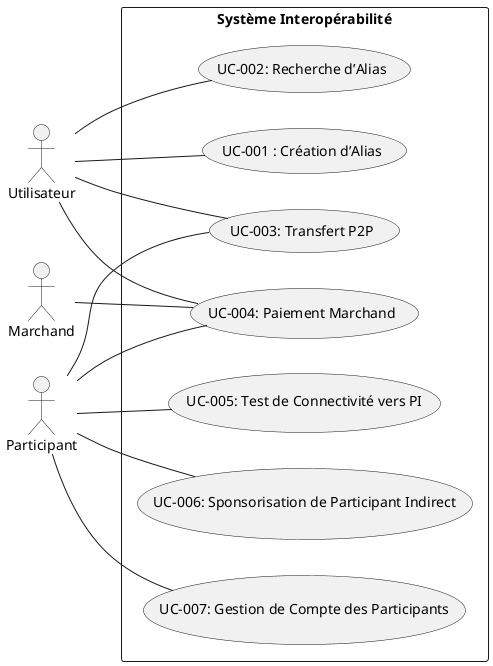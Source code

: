 @startuml

left to right direction
skinparam packageStyle rectangle

actor Utilisateur
actor Participant
actor Marchand

rectangle "Système Interopérabilité" {
  usecase "UC-001 : Création d’Alias" as UC1
  usecase "UC-002: Recherche d’Alias" as UC2
  usecase "UC-003: Transfert P2P" as UC3
  usecase "UC-004: Paiement Marchand" as UC4
  usecase "UC-005: Test de Connectivité vers PI" as UC5
  usecase "UC-006: Sponsorisation de Participant Indirect" as UC6
  usecase "UC-007: Gestion de Compte des Participants" as UC7
}

Marchand -- UC4

Utilisateur -- UC1
Utilisateur -- UC2
Utilisateur -- UC4
Utilisateur -- UC3

Participant -- UC3
Participant -- UC4

Participant -- UC5
Participant -- UC6
Participant -- UC7

@enduml
